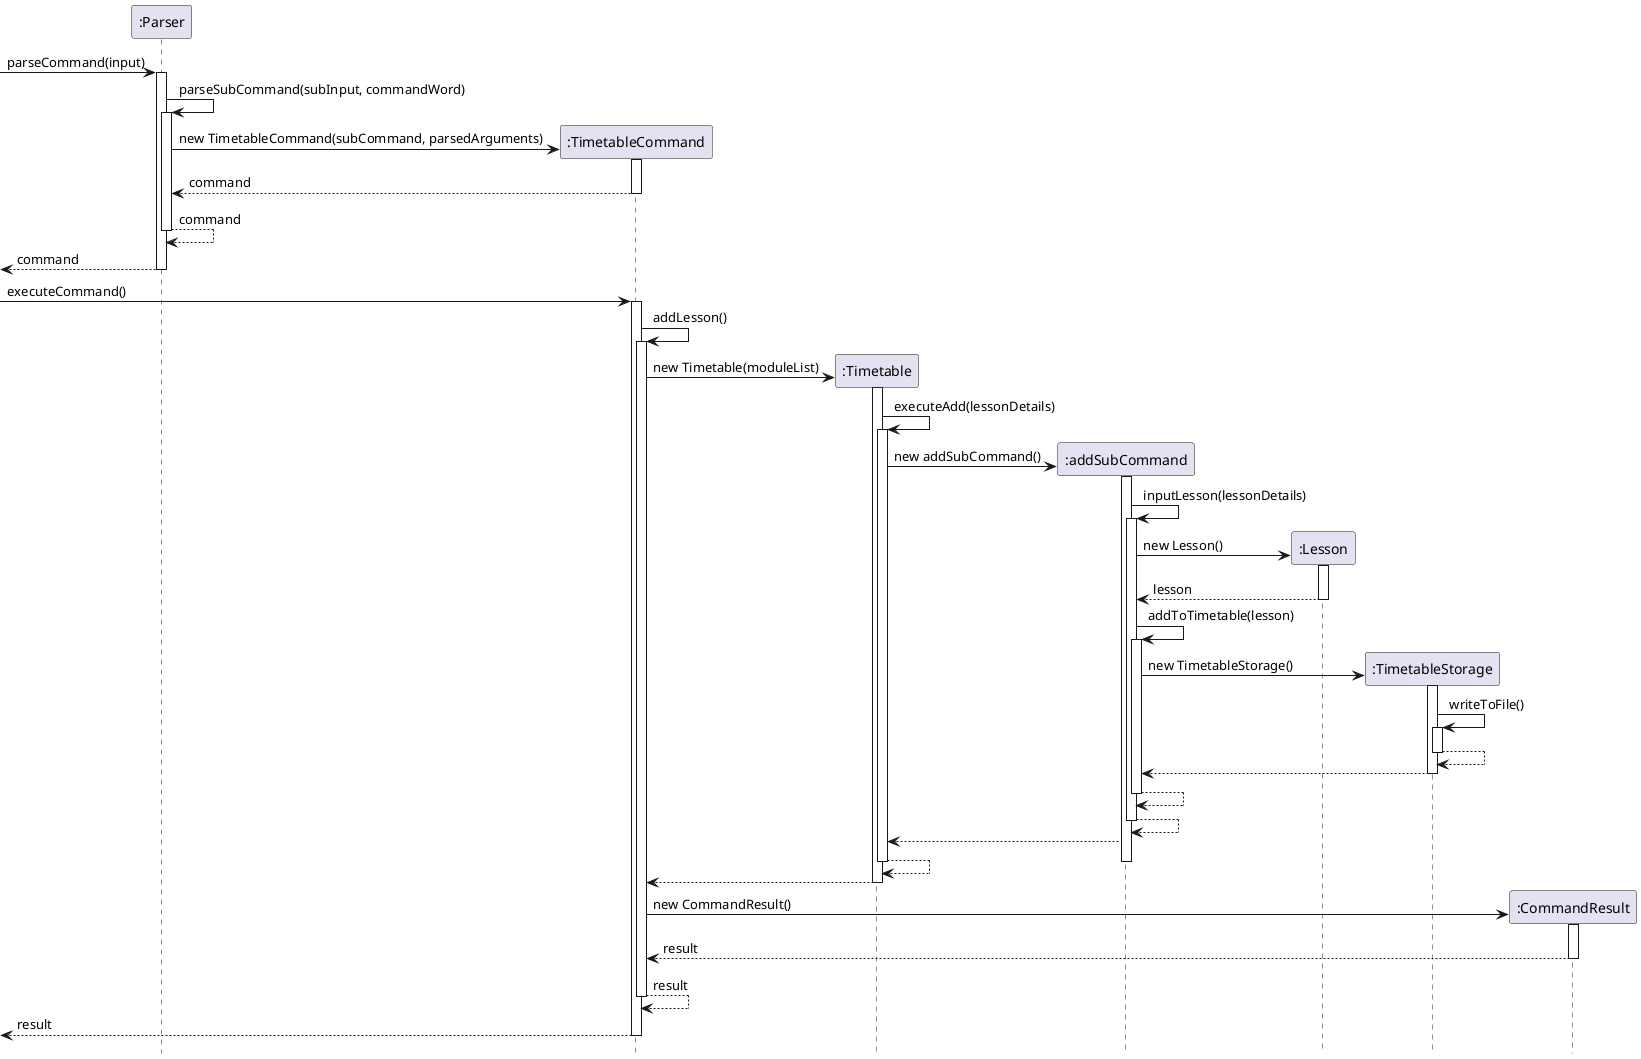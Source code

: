 @startuml
'https://plantuml.com/sequence-diagram

hide footbox

participant ":Parser" as parser
participant ":TimetableCommand" as command
participant ":Timetable" as table
participant ":addSubCommand" as subCommand
participant ":Lesson" as lesson
participant ":TimetableStorage" as storage
participant ":CommandResult" as result
[-> parser : parseCommand(input)

activate parser

parser -> parser : parseSubCommand(subInput, commandWord)
activate parser

create command
parser -> command : new TimetableCommand(subCommand, parsedArguments)

activate command

command --> parser : command

deactivate command

parser --> parser : command
deactivate parser

parser -->[ : command
deactivate parser


[-> command : executeCommand()
activate command


command -> command : addLesson()
activate command

create table
command -> table : new Timetable(moduleList)
activate table

table -> table : executeAdd(lessonDetails)
activate table

create subCommand
table -> subCommand : new addSubCommand()
activate subCommand

subCommand -> subCommand : inputLesson(lessonDetails)
activate subCommand

create lesson
subCommand -> lesson : new Lesson()
activate lesson

lesson --> subCommand : lesson
deactivate lesson
subCommand -> subCommand : addToTimetable(lesson)
activate subCommand

create storage
subCommand -> storage : new TimetableStorage()
activate storage
storage -> storage : writeToFile()
activate storage

storage --> storage
deactivate storage

storage --> subCommand
deactivate storage
subCommand --> subCommand

deactivate subCommand
subCommand --> subCommand
deactivate subCommand

subCommand --> table
table --> table
deactivate table

deactivate subCommand
table --> command
deactivate table

create result
command -> result : new CommandResult()
activate result

result --> command : result
deactivate result
command --> command : result
deactivate command

command -->[ : result
deactivate command
deactivate table



@enduml